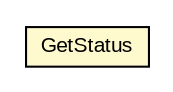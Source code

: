 #!/usr/local/bin/dot
#
# Class diagram 
# Generated by UMLGraph version R5_6-24-gf6e263 (http://www.umlgraph.org/)
#

digraph G {
	edge [fontname="arial",fontsize=10,labelfontname="arial",labelfontsize=10];
	node [fontname="arial",fontsize=10,shape=plaintext];
	nodesep=0.25;
	ranksep=0.5;
	// org.miloss.fgsms.services.interfaces.status.GetStatus
	c648500 [label=<<table title="org.miloss.fgsms.services.interfaces.status.GetStatus" border="0" cellborder="1" cellspacing="0" cellpadding="2" port="p" bgcolor="lemonChiffon" href="./GetStatus.html">
		<tr><td><table border="0" cellspacing="0" cellpadding="1">
<tr><td align="center" balign="center"> GetStatus </td></tr>
		</table></td></tr>
		</table>>, URL="./GetStatus.html", fontname="arial", fontcolor="black", fontsize=10.0];
}

